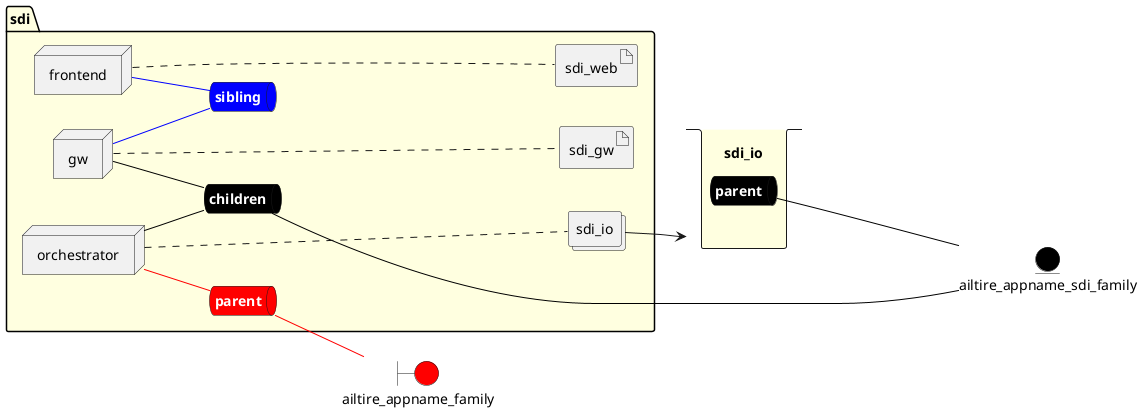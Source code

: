 @startuml

left to right direction


boundary ailtire_appname_family #red


entity ailtire_appname_sdi_family #black

stack "sdi_io" as sdi_ioStack #lightyellow {
    queue sdi_ioStacksnet #black [
        <b><color:white>parent</color></b>
    ]
}



package "sdi" #lightyellow {
    queue childrennet #black [
            <b><color:white>children</color></b>
    ]
    
    childrennet -[#black]- ailtire_appname_sdi_family
    
    queue siblingnet #blue [
            <b><color:white>sibling</color></b>
    ]
    
    queue parentnet #red [
            <b><color:white>parent</color></b>
    ]
    
    parentnet -[#red]- ailtire_appname_family
    

node "orchestrator" as orchestratorService
node "frontend" as frontendService
node "gw" as gwService

        collections "sdi_io" as sdi_ioimage
    
        artifact "sdi_web" as sdi_webimage
    
        artifact "sdi_gw" as sdi_gwimage
    
}

orchestratorService -[#black]- childrennet

orchestratorService -[#red]- parentnet

frontendService -[#blue]- siblingnet

gwService -[#black]- childrennet

gwService -[#blue]- siblingnet
orchestratorService .... sdi_ioimage
frontendService .... sdi_webimage
gwService .... sdi_gwimage

sdi_ioimage --> sdi_ioStack
    
sdi_ioStacksnet --[#black]-- ailtire_appname_sdi_family
    

@enduml
